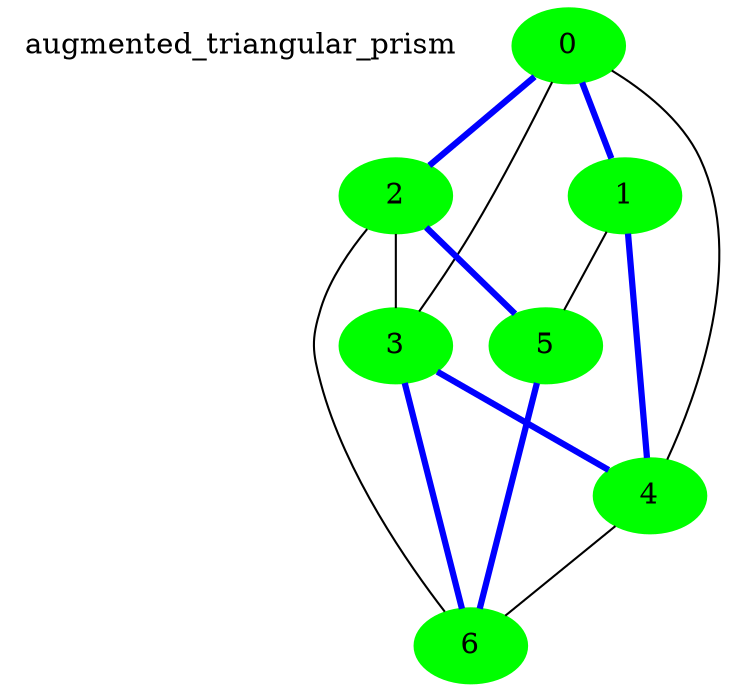 strict graph G1{
augmented_triangular_prism[shape=plaintext]
edge[len=6;edgesep=10];
 overlap=false;
 0--1
0--2
0--3
0--4
1--0
1--4
1--5
2--0
2--3
2--5
2--6
3--0
3--2
3--4
3--6
4--0
4--1
4--3
4--6
5--1
5--2
5--6
6--2
6--3
6--4
6--5
0[color=green,style=filled]
1[color=green,style=filled]
2[color=green,style=filled]
3[color=green,style=filled]
4[color=green,style=filled]
5[color=green,style=filled]
6[color=green,style=filled]
0--2[color=blue,penwidth=3]
2--5[color=blue,penwidth=3]
5--6[color=blue,penwidth=3]
6--3[color=blue,penwidth=3]
3--4[color=blue,penwidth=3]
4--1[color=blue,penwidth=3]
1--0[color=blue,penwidth=3]
}